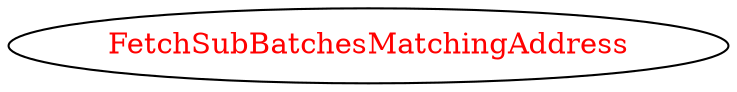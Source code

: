 digraph dependencyGraph {
 concentrate=true;
 ranksep="2.0";
 rankdir="LR"; 
 splines="ortho";
"FetchSubBatchesMatchingAddress" [fontcolor="red"];
}
